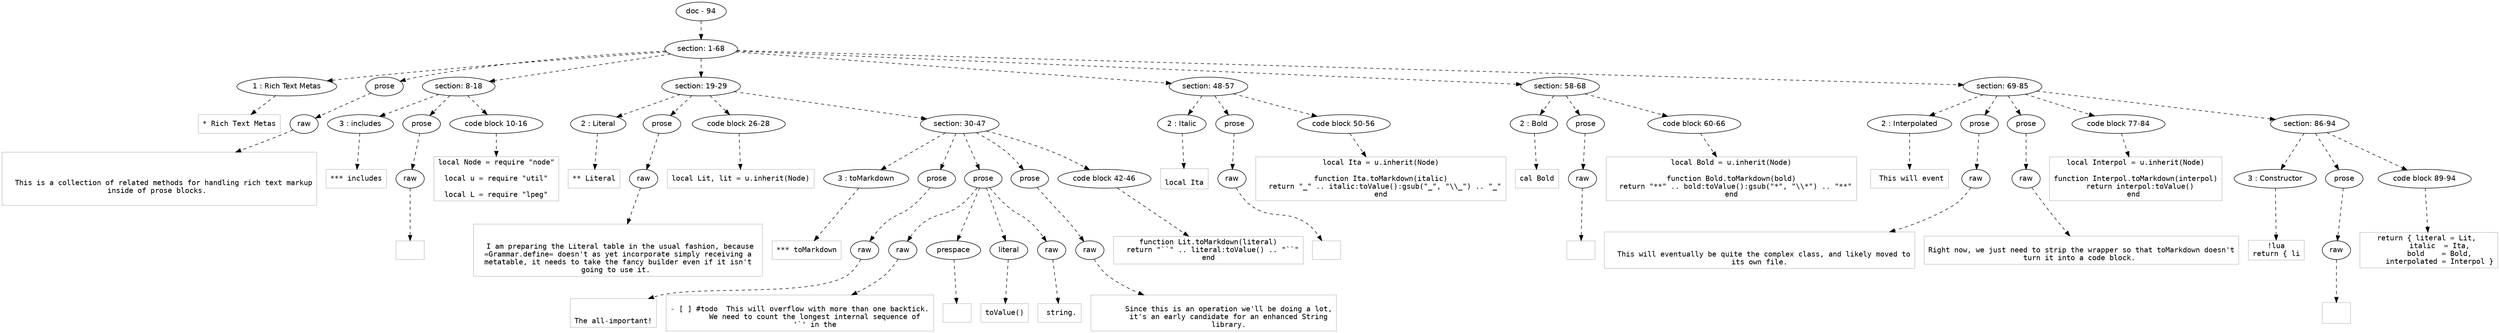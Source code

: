 digraph hierarchy {

node [fontname=Helvetica]
edge [style=dashed]

doc_0 [label="doc - 94"]


doc_0 -> { section_1}
{rank=same; section_1}

section_1 [label="section: 1-68"]


section_1 -> { header_2 prose_3 section_4 section_5 section_6 section_7 section_8}
{rank=same; header_2 prose_3 section_4 section_5 section_6 section_7 section_8}

header_2 [label="1 : Rich Text Metas"]

prose_3 [label="prose"]

section_4 [label="section: 8-18"]

section_5 [label="section: 19-29"]

section_6 [label="section: 48-57"]

section_7 [label="section: 58-68"]

section_8 [label="section: 69-85"]


header_2 -> leaf_9
leaf_9  [color=Gray,shape=rectangle,fontname=Inconsolata,label="* Rich Text Metas"]
prose_3 -> { raw_10}
{rank=same; raw_10}

raw_10 [label="raw"]


raw_10 -> leaf_11
leaf_11  [color=Gray,shape=rectangle,fontname=Inconsolata,label="


  This is a collection of related methods for handling rich text markup
inside of prose blocks. 

"]
section_4 -> { header_12 prose_13 codeblock_14}
{rank=same; header_12 prose_13 codeblock_14}

header_12 [label="3 : includes"]

prose_13 [label="prose"]

codeblock_14 [label="code block 10-16"]


header_12 -> leaf_15
leaf_15  [color=Gray,shape=rectangle,fontname=Inconsolata,label="*** includes"]
prose_13 -> { raw_16}
{rank=same; raw_16}

raw_16 [label="raw"]


raw_16 -> leaf_17
leaf_17  [color=Gray,shape=rectangle,fontname=Inconsolata,label="
"]
codeblock_14 -> leaf_18
leaf_18  [color=Gray,shape=rectangle,fontname=Inconsolata,label="local Node = require \"node\"

local u = require \"util\"

local L = require \"lpeg\""]
section_5 -> { header_19 prose_20 codeblock_21 section_22}
{rank=same; header_19 prose_20 codeblock_21 section_22}

header_19 [label="2 : Literal"]

prose_20 [label="prose"]

codeblock_21 [label="code block 26-28"]

section_22 [label="section: 30-47"]


header_19 -> leaf_23
leaf_23  [color=Gray,shape=rectangle,fontname=Inconsolata,label="** Literal"]
prose_20 -> { raw_24}
{rank=same; raw_24}

raw_24 [label="raw"]


raw_24 -> leaf_25
leaf_25  [color=Gray,shape=rectangle,fontname=Inconsolata,label="

  I am preparing the Literal table in the usual fashion, because 
=Grammar.define= doesn't as yet incorporate simply receiving a
metatable, it needs to take the fancy builder even if it isn't
going to use it. 
"]
codeblock_21 -> leaf_26
leaf_26  [color=Gray,shape=rectangle,fontname=Inconsolata,label="local Lit, lit = u.inherit(Node)"]
section_22 -> { header_27 prose_28 prose_29 prose_30 codeblock_31}
{rank=same; header_27 prose_28 prose_29 prose_30 codeblock_31}

header_27 [label="3 : toMarkdown"]

prose_28 [label="prose"]

prose_29 [label="prose"]

prose_30 [label="prose"]

codeblock_31 [label="code block 42-46"]


header_27 -> leaf_32
leaf_32  [color=Gray,shape=rectangle,fontname=Inconsolata,label="*** toMarkdown"]
prose_28 -> { raw_33}
{rank=same; raw_33}

raw_33 [label="raw"]


raw_33 -> leaf_34
leaf_34  [color=Gray,shape=rectangle,fontname=Inconsolata,label="

The all-important!
"]
prose_29 -> { raw_35 prespace_36 literal_37 raw_38}
{rank=same; raw_35 prespace_36 literal_37 raw_38}

raw_35 [label="raw"]

prespace_36 [label="prespace"]

literal_37 [label="literal"]

raw_38 [label="raw"]


raw_35 -> leaf_39
leaf_39  [color=Gray,shape=rectangle,fontname=Inconsolata,label="
- [ ] #todo  This will overflow with more than one backtick.
       We need to count the longest internal sequence of
       '`' in the"]
prespace_36 -> leaf_40
leaf_40  [color=Gray,shape=rectangle,fontname=Inconsolata,label=" "]
literal_37 -> leaf_41
leaf_41  [color=Gray,shape=rectangle,fontname=Inconsolata,label="toValue()"]
raw_38 -> leaf_42
leaf_42  [color=Gray,shape=rectangle,fontname=Inconsolata,label=" string.
"]
prose_30 -> { raw_43}
{rank=same; raw_43}

raw_43 [label="raw"]


raw_43 -> leaf_44
leaf_44  [color=Gray,shape=rectangle,fontname=Inconsolata,label="
       Since this is an operation we'll be doing a lot,
       it's an early candidate for an enhanced String
       library.
"]
codeblock_31 -> leaf_45
leaf_45  [color=Gray,shape=rectangle,fontname=Inconsolata,label="function Lit.toMarkdown(literal)
  return \"``\" .. literal:toValue() .. \"``\"
end"]
section_6 -> { header_46 prose_47 codeblock_48}
{rank=same; header_46 prose_47 codeblock_48}

header_46 [label="2 : Italic"]

prose_47 [label="prose"]

codeblock_48 [label="code block 50-56"]


header_46 -> leaf_49
leaf_49  [color=Gray,shape=rectangle,fontname=Inconsolata,label="
local Ita"]
prose_47 -> { raw_50}
{rank=same; raw_50}

raw_50 [label="raw"]


raw_50 -> leaf_51
leaf_51  [color=Gray,shape=rectangle,fontname=Inconsolata,label="
"]
codeblock_48 -> leaf_52
leaf_52  [color=Gray,shape=rectangle,fontname=Inconsolata,label="local Ita = u.inherit(Node)

function Ita.toMarkdown(italic)
  return \"_\" .. italic:toValue():gsub(\"_\", \"\\\\_\") .. \"_\"
end"]
section_7 -> { header_53 prose_54 codeblock_55}
{rank=same; header_53 prose_54 codeblock_55}

header_53 [label="2 : Bold"]

prose_54 [label="prose"]

codeblock_55 [label="code block 60-66"]


header_53 -> leaf_56
leaf_56  [color=Gray,shape=rectangle,fontname=Inconsolata,label="cal Bold"]
prose_54 -> { raw_57}
{rank=same; raw_57}

raw_57 [label="raw"]


raw_57 -> leaf_58
leaf_58  [color=Gray,shape=rectangle,fontname=Inconsolata,label="
"]
codeblock_55 -> leaf_59
leaf_59  [color=Gray,shape=rectangle,fontname=Inconsolata,label="local Bold = u.inherit(Node)

function Bold.toMarkdown(bold)
  return \"**\" .. bold:toValue():gsub(\"*\", \"\\\\*\") .. \"**\"
end"]
section_8 -> { header_60 prose_61 prose_62 codeblock_63 section_64}
{rank=same; header_60 prose_61 prose_62 codeblock_63 section_64}

header_60 [label="2 : Interpolated"]

prose_61 [label="prose"]

prose_62 [label="prose"]

codeblock_63 [label="code block 77-84"]

section_64 [label="section: 86-94"]


header_60 -> leaf_65
leaf_65  [color=Gray,shape=rectangle,fontname=Inconsolata,label=" This will event"]
prose_61 -> { raw_66}
{rank=same; raw_66}

raw_66 [label="raw"]


raw_66 -> leaf_67
leaf_67  [color=Gray,shape=rectangle,fontname=Inconsolata,label="

  This will eventually be quite the complex class, and likely moved to
its own file.
"]
prose_62 -> { raw_68}
{rank=same; raw_68}

raw_68 [label="raw"]


raw_68 -> leaf_69
leaf_69  [color=Gray,shape=rectangle,fontname=Inconsolata,label="
Right now, we just need to strip the wrapper so that toMarkdown doesn't
turn it into a code block. 
"]
codeblock_63 -> leaf_70
leaf_70  [color=Gray,shape=rectangle,fontname=Inconsolata,label="local Interpol = u.inherit(Node)

function Interpol.toMarkdown(interpol)
  return interpol:toValue()
end 
"]
section_64 -> { header_71 prose_72 codeblock_73}
{rank=same; header_71 prose_72 codeblock_73}

header_71 [label="3 : Constructor"]

prose_72 [label="prose"]

codeblock_73 [label="code block 89-94"]


header_71 -> leaf_74
leaf_74  [color=Gray,shape=rectangle,fontname=Inconsolata,label="!lua
return { li"]
prose_72 -> { raw_75}
{rank=same; raw_75}

raw_75 [label="raw"]


raw_75 -> leaf_76
leaf_76  [color=Gray,shape=rectangle,fontname=Inconsolata,label="

"]
codeblock_73 -> leaf_77
leaf_77  [color=Gray,shape=rectangle,fontname=Inconsolata,label="return { literal = Lit, 
     italic  = Ita,
     bold    = Bold,
     interpolated = Interpol }"]

}
